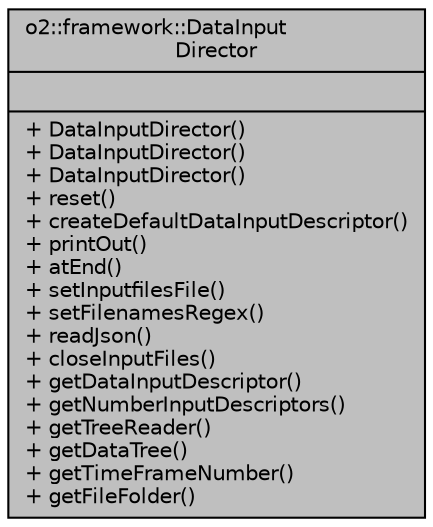 digraph "o2::framework::DataInputDirector"
{
 // INTERACTIVE_SVG=YES
  bgcolor="transparent";
  edge [fontname="Helvetica",fontsize="10",labelfontname="Helvetica",labelfontsize="10"];
  node [fontname="Helvetica",fontsize="10",shape=record];
  Node1 [label="{o2::framework::DataInput\lDirector\n||+ DataInputDirector()\l+ DataInputDirector()\l+ DataInputDirector()\l+ reset()\l+ createDefaultDataInputDescriptor()\l+ printOut()\l+ atEnd()\l+ setInputfilesFile()\l+ setFilenamesRegex()\l+ readJson()\l+ closeInputFiles()\l+ getDataInputDescriptor()\l+ getNumberInputDescriptors()\l+ getTreeReader()\l+ getDataTree()\l+ getTimeFrameNumber()\l+ getFileFolder()\l}",height=0.2,width=0.4,color="black", fillcolor="grey75", style="filled", fontcolor="black"];
}
